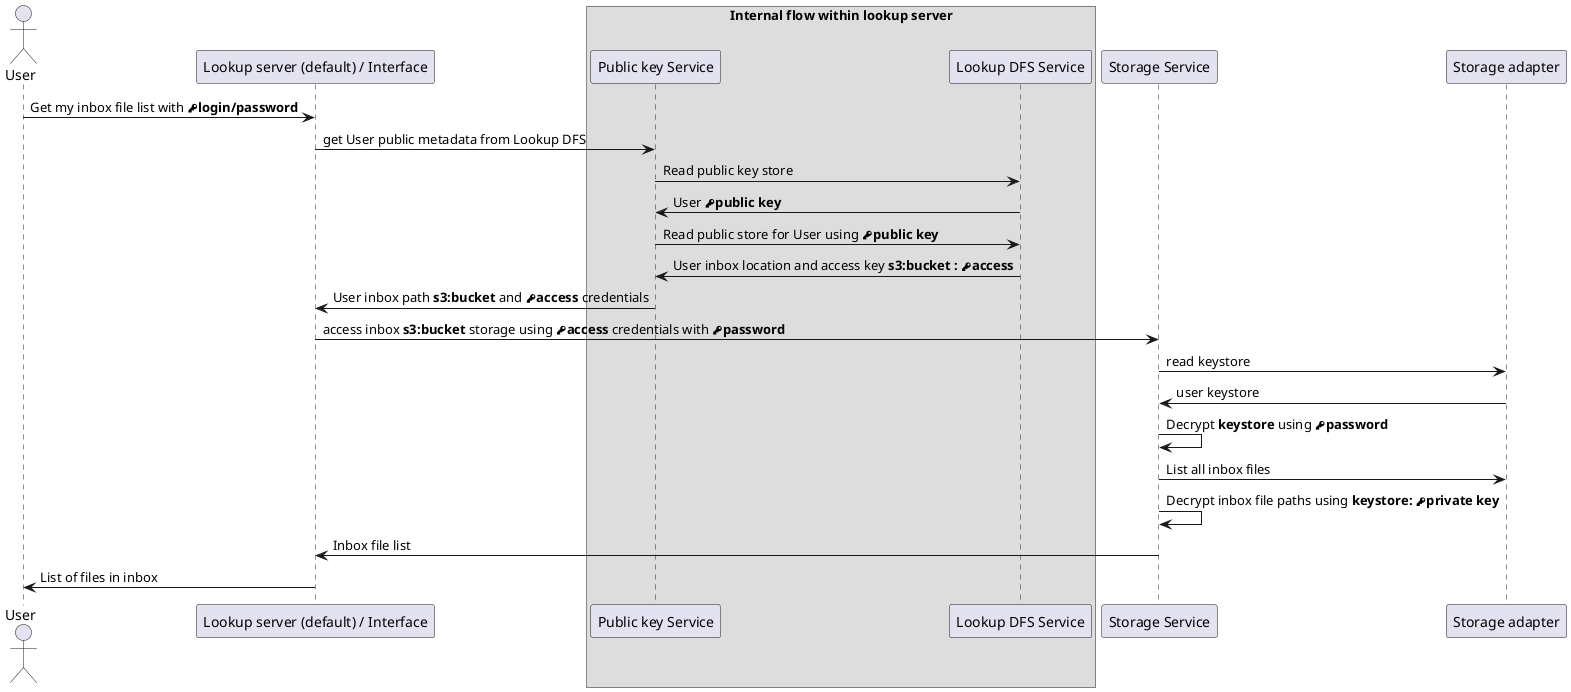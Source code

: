 @startuml
actor User
User->"Lookup server (default) / Interface" as ls : Get my inbox file list with **<&key>login/password**
box "Internal flow within lookup server"
ls->"Public key Service" as lss : get User public metadata from Lookup DFS
lss->"Lookup DFS Service" as DFS : Read public key store
DFS->lss : User **<&key>public key**
lss->DFS : Read public store for User using **<&key>public key**
DFS->lss : User inbox location and access key **s3:bucket : <&key>access**
end box
lss->ls : User inbox path **s3:bucket** and **<&key>access** credentials
ls->"Storage Service" as ss : access inbox **s3:bucket** storage using **<&key>access** credentials with **<&key>password**
ss->"Storage adapter" as sa : read keystore
sa->ss : user keystore
ss->ss : Decrypt **keystore** using **<&key>password**
ss->sa : List all inbox files
ss->ss : Decrypt inbox file paths using **keystore: <&key>private key**
ss->ls : Inbox file list
ls->User : List of files in inbox
@enduml